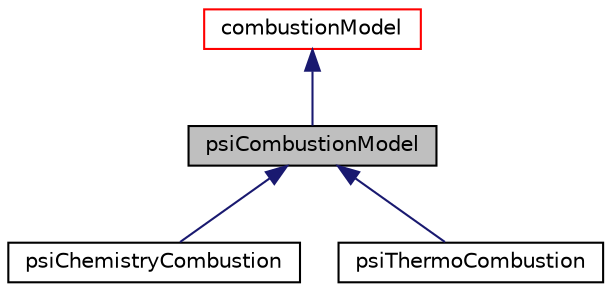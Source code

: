 digraph "psiCombustionModel"
{
  bgcolor="transparent";
  edge [fontname="Helvetica",fontsize="10",labelfontname="Helvetica",labelfontsize="10"];
  node [fontname="Helvetica",fontsize="10",shape=record];
  Node1 [label="psiCombustionModel",height=0.2,width=0.4,color="black", fillcolor="grey75", style="filled", fontcolor="black"];
  Node2 -> Node1 [dir="back",color="midnightblue",fontsize="10",style="solid",fontname="Helvetica"];
  Node2 [label="combustionModel",height=0.2,width=0.4,color="red",URL="$a00323.html",tooltip="Base class for combustion models. "];
  Node1 -> Node3 [dir="back",color="midnightblue",fontsize="10",style="solid",fontname="Helvetica"];
  Node3 [label="psiChemistryCombustion",height=0.2,width=0.4,color="black",URL="$a02006.html"];
  Node1 -> Node4 [dir="back",color="midnightblue",fontsize="10",style="solid",fontname="Helvetica"];
  Node4 [label="psiThermoCombustion",height=0.2,width=0.4,color="black",URL="$a02012.html"];
}
